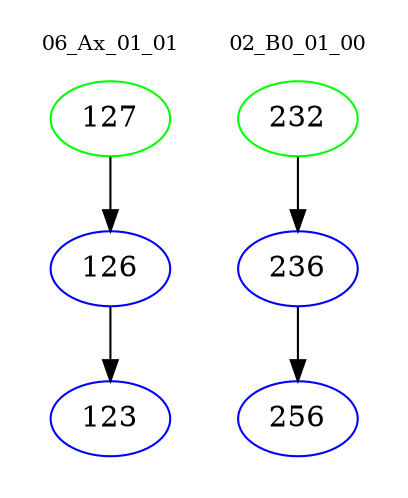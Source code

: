 digraph{
subgraph cluster_0 {
color = white
label = "06_Ax_01_01";
fontsize=10;
T0_127 [label="127", color="green"]
T0_127 -> T0_126 [color="black"]
T0_126 [label="126", color="blue"]
T0_126 -> T0_123 [color="black"]
T0_123 [label="123", color="blue"]
}
subgraph cluster_1 {
color = white
label = "02_B0_01_00";
fontsize=10;
T1_232 [label="232", color="green"]
T1_232 -> T1_236 [color="black"]
T1_236 [label="236", color="blue"]
T1_236 -> T1_256 [color="black"]
T1_256 [label="256", color="blue"]
}
}
